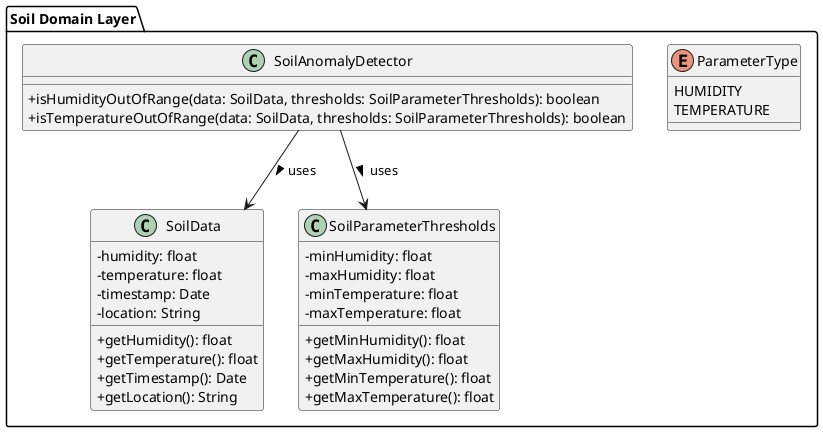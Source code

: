 @startuml
skinparam classAttributeIconSize 0

package "Soil Domain Layer" {

    enum ParameterType {
        HUMIDITY
        TEMPERATURE
    }

    class SoilData {
        -humidity: float
        -temperature: float
        -timestamp: Date
        -location: String
        +getHumidity(): float
        +getTemperature(): float
        +getTimestamp(): Date
        +getLocation(): String
    }

    class SoilParameterThresholds {
        -minHumidity: float
        -maxHumidity: float
        -minTemperature: float
        -maxTemperature: float
        +getMinHumidity(): float
        +getMaxHumidity(): float
        +getMinTemperature(): float
        +getMaxTemperature(): float
    }

    class SoilAnomalyDetector {
        +isHumidityOutOfRange(data: SoilData, thresholds: SoilParameterThresholds): boolean
        +isTemperatureOutOfRange(data: SoilData, thresholds: SoilParameterThresholds): boolean
    }

    SoilAnomalyDetector --> SoilParameterThresholds : uses >
    SoilAnomalyDetector --> SoilData : uses >

}

@enduml
